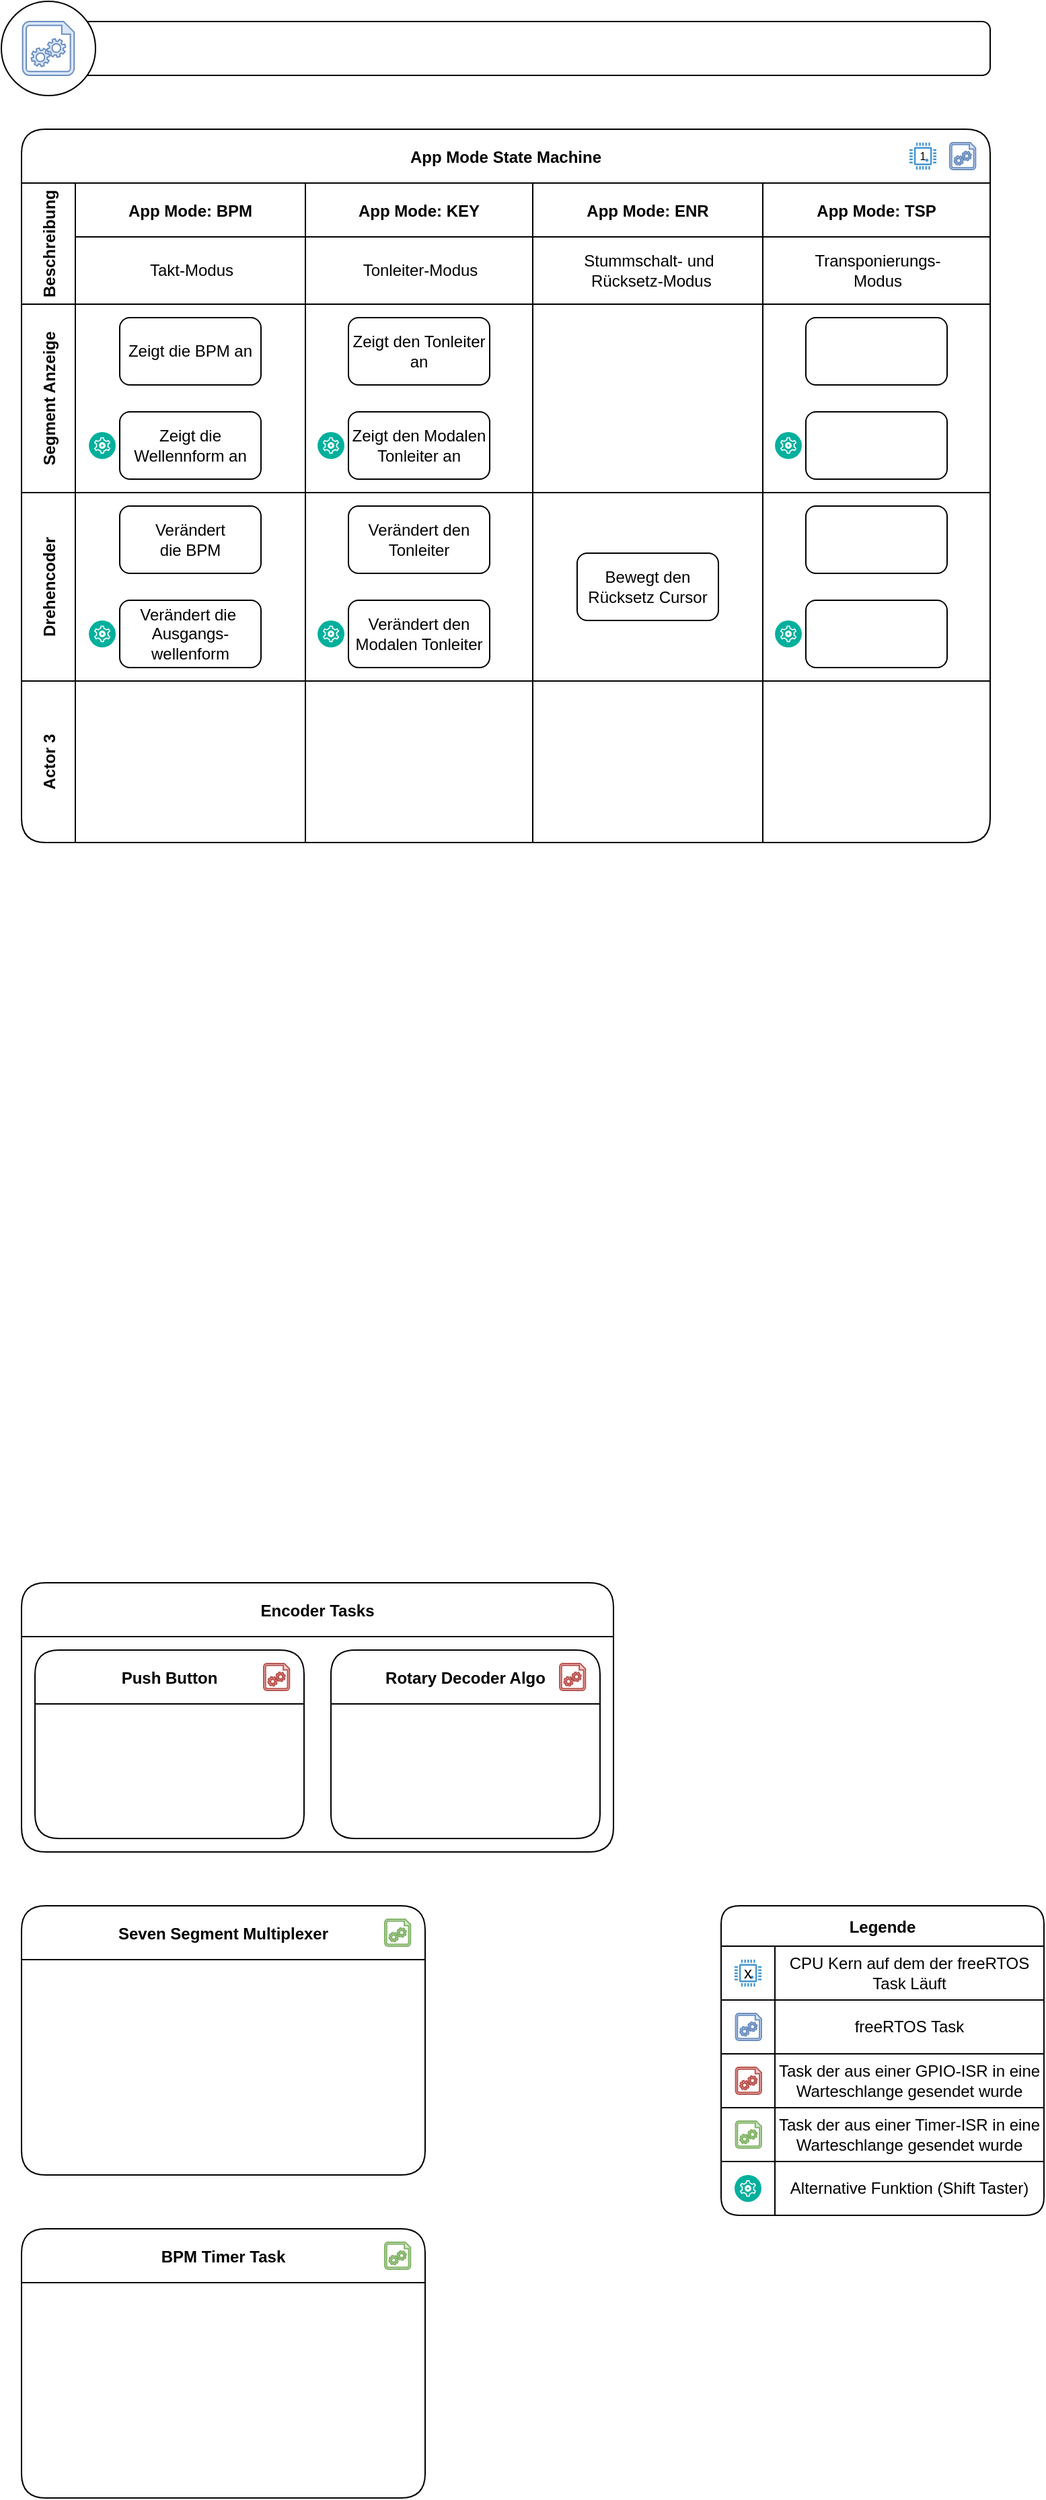 <mxfile version="16.1.2" type="device"><diagram id="66JFrUOHZTusCFq0ymd8" name="Page-1"><mxGraphModel dx="2462" dy="1275" grid="1" gridSize="10" guides="1" tooltips="1" connect="1" arrows="1" fold="1" page="1" pageScale="1" pageWidth="827" pageHeight="1169" math="0" shadow="0"><root><mxCell id="0"/><mxCell id="1" parent="0"/><mxCell id="9rjCM0bQBx6kfhwJKjFM-24" value="Seven Segment Multiplexer" style="swimlane;rounded=1;startSize=40;" parent="1" vertex="1"><mxGeometry x="-1600" y="1440" width="300" height="200" as="geometry"/></mxCell><mxCell id="9rjCM0bQBx6kfhwJKjFM-26" value="" style="sketch=0;aspect=fixed;pointerEvents=1;shadow=0;dashed=0;html=1;strokeColor=#82b366;labelPosition=center;verticalLabelPosition=bottom;verticalAlign=top;align=center;shape=mxgraph.azure.startup_task;fillColor=#d5e8d4;rounded=1;" parent="9rjCM0bQBx6kfhwJKjFM-24" vertex="1"><mxGeometry x="270" y="10" width="19.2" height="20" as="geometry"/></mxCell><mxCell id="9rjCM0bQBx6kfhwJKjFM-27" value="BPM Timer Task" style="swimlane;rounded=1;startSize=40;" parent="1" vertex="1"><mxGeometry x="-1600" y="1680" width="300" height="200" as="geometry"/></mxCell><mxCell id="9rjCM0bQBx6kfhwJKjFM-28" value="" style="sketch=0;aspect=fixed;pointerEvents=1;shadow=0;dashed=0;html=1;strokeColor=#82b366;labelPosition=center;verticalLabelPosition=bottom;verticalAlign=top;align=center;shape=mxgraph.azure.startup_task;fillColor=#d5e8d4;rounded=1;" parent="9rjCM0bQBx6kfhwJKjFM-27" vertex="1"><mxGeometry x="270" y="10" width="19.2" height="20" as="geometry"/></mxCell><mxCell id="9rjCM0bQBx6kfhwJKjFM-29" value="Encoder Tasks" style="swimlane;rounded=1;startSize=40;" parent="1" vertex="1"><mxGeometry x="-1600" y="1200" width="440" height="200" as="geometry"/></mxCell><mxCell id="9rjCM0bQBx6kfhwJKjFM-31" value="Push Button" style="swimlane;rounded=1;startSize=40;" parent="9rjCM0bQBx6kfhwJKjFM-29" vertex="1"><mxGeometry x="10" y="50" width="200" height="140" as="geometry"/></mxCell><mxCell id="9rjCM0bQBx6kfhwJKjFM-32" value="" style="sketch=0;aspect=fixed;pointerEvents=1;shadow=0;dashed=0;html=1;strokeColor=#b85450;labelPosition=center;verticalLabelPosition=bottom;verticalAlign=top;align=center;shape=mxgraph.azure.startup_task;fillColor=#f8cecc;rounded=1;" parent="9rjCM0bQBx6kfhwJKjFM-31" vertex="1"><mxGeometry x="170" y="10" width="19.2" height="20" as="geometry"/></mxCell><mxCell id="9rjCM0bQBx6kfhwJKjFM-33" value="Rotary Decoder Algo" style="swimlane;rounded=1;startSize=40;" parent="9rjCM0bQBx6kfhwJKjFM-29" vertex="1"><mxGeometry x="230" y="50" width="200" height="140" as="geometry"/></mxCell><mxCell id="9rjCM0bQBx6kfhwJKjFM-34" value="" style="sketch=0;aspect=fixed;pointerEvents=1;shadow=0;dashed=0;html=1;strokeColor=#b85450;labelPosition=center;verticalLabelPosition=bottom;verticalAlign=top;align=center;shape=mxgraph.azure.startup_task;fillColor=#f8cecc;rounded=1;" parent="9rjCM0bQBx6kfhwJKjFM-33" vertex="1"><mxGeometry x="170" y="10" width="19.2" height="20" as="geometry"/></mxCell><mxCell id="9rjCM0bQBx6kfhwJKjFM-47" value="Legende" style="shape=table;startSize=30;container=1;collapsible=0;childLayout=tableLayout;fontStyle=1;align=center;rounded=1;fontSize=12;" parent="1" vertex="1"><mxGeometry x="-1080" y="1440" width="240" height="230" as="geometry"/></mxCell><mxCell id="9rjCM0bQBx6kfhwJKjFM-48" value="" style="shape=tableRow;horizontal=0;startSize=0;swimlaneHead=0;swimlaneBody=0;top=0;left=0;bottom=0;right=0;collapsible=0;dropTarget=0;fillColor=none;points=[[0,0.5],[1,0.5]];portConstraint=eastwest;rounded=1;fontSize=12;" parent="9rjCM0bQBx6kfhwJKjFM-47" vertex="1"><mxGeometry y="30" width="240" height="40" as="geometry"/></mxCell><mxCell id="9rjCM0bQBx6kfhwJKjFM-49" value="&lt;span style=&quot;color: rgba(0, 0, 0, 0); font-family: monospace; font-size: 12px;&quot;&gt;%3CmxGraphModel%3E%3Croot%3E%3CmxCell%20id%3D%220%22%2F%3E%3CmxCell%20id%3D%221%22%20parent%3D%220%22%2F%3E%3CmxCell%20id%3D%222%22%20value%3D%22%26lt%3Bfont%20style%3D%26quot%3Bfont-size%3A%208px%3B%26quot%3B%26gt%3B1%26lt%3B%2Ffont%26gt%3B%22%20style%3D%22pointerEvents%3D1%3Bshadow%3D0%3Bdashed%3D0%3Bhtml%3D1%3BstrokeColor%3Dnone%3BfillColor%3D%234495D1%3BlabelPosition%3Dcenter%3BverticalLabelPosition%3Dmiddle%3BverticalAlign%3Dmiddle%3Balign%3Dcenter%3BoutlineConnect%3D0%3Bshape%3Dmxgraph.veeam.cpu%3Brounded%3D1%3BfontSize%3D8%3BwhiteSpace%3Dwrap%3B%22%20vertex%3D%221%22%20parent%3D%221%22%3E%3CmxGeometry%20x%3D%22-660%22%20y%3D%2250%22%20width%3D%2220%22%20height%3D%2220%22%20as%3D%22geometry%22%2F%3E%3C%2FmxCell%3E%3C%2Froot%3E%3C%2FmxGraphModel%3E&lt;/span&gt;" style="shape=partialRectangle;html=1;whiteSpace=wrap;connectable=0;fillColor=none;top=0;left=0;bottom=0;right=0;overflow=hidden;rounded=1;fontSize=12;" parent="9rjCM0bQBx6kfhwJKjFM-48" vertex="1"><mxGeometry width="40" height="40" as="geometry"><mxRectangle width="40" height="40" as="alternateBounds"/></mxGeometry></mxCell><mxCell id="9rjCM0bQBx6kfhwJKjFM-50" value="CPU Kern auf dem der freeRTOS Task Läuft" style="shape=partialRectangle;html=1;whiteSpace=wrap;connectable=0;fillColor=none;top=0;left=0;bottom=0;right=0;overflow=hidden;rounded=1;fontSize=12;" parent="9rjCM0bQBx6kfhwJKjFM-48" vertex="1"><mxGeometry x="40" width="200" height="40" as="geometry"><mxRectangle width="200" height="40" as="alternateBounds"/></mxGeometry></mxCell><mxCell id="9rjCM0bQBx6kfhwJKjFM-52" value="" style="shape=tableRow;horizontal=0;startSize=0;swimlaneHead=0;swimlaneBody=0;top=0;left=0;bottom=0;right=0;collapsible=0;dropTarget=0;fillColor=none;points=[[0,0.5],[1,0.5]];portConstraint=eastwest;rounded=1;fontSize=12;" parent="9rjCM0bQBx6kfhwJKjFM-47" vertex="1"><mxGeometry y="70" width="240" height="40" as="geometry"/></mxCell><mxCell id="9rjCM0bQBx6kfhwJKjFM-53" value="" style="shape=partialRectangle;html=1;whiteSpace=wrap;connectable=0;fillColor=none;top=0;left=0;bottom=0;right=0;overflow=hidden;rounded=1;fontSize=12;" parent="9rjCM0bQBx6kfhwJKjFM-52" vertex="1"><mxGeometry width="40" height="40" as="geometry"><mxRectangle width="40" height="40" as="alternateBounds"/></mxGeometry></mxCell><mxCell id="9rjCM0bQBx6kfhwJKjFM-54" value="freeRTOS Task" style="shape=partialRectangle;html=1;whiteSpace=wrap;connectable=0;fillColor=none;top=0;left=0;bottom=0;right=0;overflow=hidden;rounded=1;fontSize=12;" parent="9rjCM0bQBx6kfhwJKjFM-52" vertex="1"><mxGeometry x="40" width="200" height="40" as="geometry"><mxRectangle width="200" height="40" as="alternateBounds"/></mxGeometry></mxCell><mxCell id="9rjCM0bQBx6kfhwJKjFM-56" value="" style="shape=tableRow;horizontal=0;startSize=0;swimlaneHead=0;swimlaneBody=0;top=0;left=0;bottom=0;right=0;collapsible=0;dropTarget=0;fillColor=none;points=[[0,0.5],[1,0.5]];portConstraint=eastwest;rounded=1;fontSize=12;" parent="9rjCM0bQBx6kfhwJKjFM-47" vertex="1"><mxGeometry y="110" width="240" height="40" as="geometry"/></mxCell><mxCell id="9rjCM0bQBx6kfhwJKjFM-57" value="" style="shape=partialRectangle;html=1;whiteSpace=wrap;connectable=0;fillColor=none;top=0;left=0;bottom=0;right=0;overflow=hidden;rounded=1;fontSize=12;" parent="9rjCM0bQBx6kfhwJKjFM-56" vertex="1"><mxGeometry width="40" height="40" as="geometry"><mxRectangle width="40" height="40" as="alternateBounds"/></mxGeometry></mxCell><mxCell id="9rjCM0bQBx6kfhwJKjFM-58" value="Task der aus einer GPIO-ISR in eine Warteschlange gesendet wurde" style="shape=partialRectangle;html=1;whiteSpace=wrap;connectable=0;fillColor=none;top=0;left=0;bottom=0;right=0;overflow=hidden;rounded=1;fontSize=12;" parent="9rjCM0bQBx6kfhwJKjFM-56" vertex="1"><mxGeometry x="40" width="200" height="40" as="geometry"><mxRectangle width="200" height="40" as="alternateBounds"/></mxGeometry></mxCell><mxCell id="9rjCM0bQBx6kfhwJKjFM-64" style="shape=tableRow;horizontal=0;startSize=0;swimlaneHead=0;swimlaneBody=0;top=0;left=0;bottom=0;right=0;collapsible=0;dropTarget=0;fillColor=none;points=[[0,0.5],[1,0.5]];portConstraint=eastwest;rounded=1;fontSize=12;" parent="9rjCM0bQBx6kfhwJKjFM-47" vertex="1"><mxGeometry y="150" width="240" height="40" as="geometry"/></mxCell><mxCell id="9rjCM0bQBx6kfhwJKjFM-65" style="shape=partialRectangle;html=1;whiteSpace=wrap;connectable=0;fillColor=none;top=0;left=0;bottom=0;right=0;overflow=hidden;rounded=1;fontSize=12;" parent="9rjCM0bQBx6kfhwJKjFM-64" vertex="1"><mxGeometry width="40" height="40" as="geometry"><mxRectangle width="40" height="40" as="alternateBounds"/></mxGeometry></mxCell><mxCell id="9rjCM0bQBx6kfhwJKjFM-66" value="Task der aus einer Timer-ISR in eine Warteschlange gesendet wurde" style="shape=partialRectangle;html=1;whiteSpace=wrap;connectable=0;fillColor=none;top=0;left=0;bottom=0;right=0;overflow=hidden;rounded=1;fontSize=12;" parent="9rjCM0bQBx6kfhwJKjFM-64" vertex="1"><mxGeometry x="40" width="200" height="40" as="geometry"><mxRectangle width="200" height="40" as="alternateBounds"/></mxGeometry></mxCell><mxCell id="9rjCM0bQBx6kfhwJKjFM-67" style="shape=tableRow;horizontal=0;startSize=0;swimlaneHead=0;swimlaneBody=0;top=0;left=0;bottom=0;right=0;collapsible=0;dropTarget=0;fillColor=none;points=[[0,0.5],[1,0.5]];portConstraint=eastwest;rounded=1;fontSize=12;" parent="9rjCM0bQBx6kfhwJKjFM-47" vertex="1"><mxGeometry y="190" width="240" height="40" as="geometry"/></mxCell><mxCell id="9rjCM0bQBx6kfhwJKjFM-68" style="shape=partialRectangle;html=1;whiteSpace=wrap;connectable=0;fillColor=none;top=0;left=0;bottom=0;right=0;overflow=hidden;rounded=1;fontSize=12;" parent="9rjCM0bQBx6kfhwJKjFM-67" vertex="1"><mxGeometry width="40" height="40" as="geometry"><mxRectangle width="40" height="40" as="alternateBounds"/></mxGeometry></mxCell><mxCell id="9rjCM0bQBx6kfhwJKjFM-69" value="Alternative Funktion (Shift Taster)" style="shape=partialRectangle;html=1;whiteSpace=wrap;connectable=0;fillColor=none;top=0;left=0;bottom=0;right=0;overflow=hidden;rounded=1;fontSize=12;" parent="9rjCM0bQBx6kfhwJKjFM-67" vertex="1"><mxGeometry x="40" width="200" height="40" as="geometry"><mxRectangle width="200" height="40" as="alternateBounds"/></mxGeometry></mxCell><mxCell id="9rjCM0bQBx6kfhwJKjFM-60" value="x" style="pointerEvents=1;shadow=0;dashed=0;strokeColor=none;fillColor=#4495D1;labelPosition=center;verticalLabelPosition=middle;verticalAlign=middle;align=center;outlineConnect=0;shape=mxgraph.veeam.cpu;rounded=1;fontSize=12;labelBorderColor=none;labelBackgroundColor=none;whiteSpace=wrap;" parent="1" vertex="1"><mxGeometry x="-1070" y="1480" width="20" height="20" as="geometry"/></mxCell><mxCell id="9rjCM0bQBx6kfhwJKjFM-61" value="" style="sketch=0;aspect=fixed;pointerEvents=1;shadow=0;dashed=0;html=1;strokeColor=#6c8ebf;labelPosition=center;verticalLabelPosition=bottom;verticalAlign=top;align=center;shape=mxgraph.azure.startup_task;fillColor=#dae8fc;rounded=1;fontSize=12;" parent="1" vertex="1"><mxGeometry x="-1069.2" y="1520" width="19.2" height="20" as="geometry"/></mxCell><mxCell id="9rjCM0bQBx6kfhwJKjFM-63" value="" style="sketch=0;aspect=fixed;pointerEvents=1;shadow=0;dashed=0;html=1;strokeColor=#b85450;labelPosition=center;verticalLabelPosition=bottom;verticalAlign=top;align=center;shape=mxgraph.azure.startup_task;fillColor=#f8cecc;rounded=1;fontSize=12;" parent="1" vertex="1"><mxGeometry x="-1069.2" y="1560" width="19.2" height="20" as="geometry"/></mxCell><mxCell id="9rjCM0bQBx6kfhwJKjFM-70" value="" style="sketch=0;aspect=fixed;pointerEvents=1;shadow=0;dashed=0;html=1;strokeColor=#82b366;labelPosition=center;verticalLabelPosition=bottom;verticalAlign=top;align=center;shape=mxgraph.azure.startup_task;fillColor=#d5e8d4;rounded=1;fontSize=12;" parent="1" vertex="1"><mxGeometry x="-1069.2" y="1600" width="19.2" height="20" as="geometry"/></mxCell><mxCell id="9rjCM0bQBx6kfhwJKjFM-81" value="" style="aspect=fixed;perimeter=ellipsePerimeter;html=1;align=center;shadow=0;dashed=0;fontColor=#4277BB;labelBackgroundColor=#ffffff;fontSize=12;spacingTop=3;image;image=img/lib/ibm/management/management.svg;rounded=1;fillColor=#FF6666;" parent="1" vertex="1"><mxGeometry x="-1070" y="1640" width="20" height="20" as="geometry"/></mxCell><mxCell id="9rjCM0bQBx6kfhwJKjFM-116" value="App Mode State Machine" style="shape=table;childLayout=tableLayout;startSize=40;collapsible=0;recursiveResize=0;expand=0;fontStyle=1;rounded=1;" parent="1" vertex="1"><mxGeometry x="-1600" y="120" width="720" height="530" as="geometry"/></mxCell><mxCell id="9rjCM0bQBx6kfhwJKjFM-117" value="Beschreibung" style="shape=tableRow;horizontal=0;startSize=40;swimlaneHead=0;swimlaneBody=0;top=0;left=0;bottom=0;right=0;dropTarget=0;fillColor=none;collapsible=0;recursiveResize=0;expand=0;fontStyle=1;" parent="9rjCM0bQBx6kfhwJKjFM-116" vertex="1"><mxGeometry y="40" width="720" height="90" as="geometry"/></mxCell><mxCell id="9rjCM0bQBx6kfhwJKjFM-118" value="App Mode: BPM" style="swimlane;swimlaneHead=0;swimlaneBody=0;fontStyle=0;connectable=0;fillColor=none;startSize=40;collapsible=0;recursiveResize=0;expand=0;fontStyle=1;" parent="9rjCM0bQBx6kfhwJKjFM-117" vertex="1"><mxGeometry x="40" width="171" height="90" as="geometry"><mxRectangle width="171" height="90" as="alternateBounds"/></mxGeometry></mxCell><mxCell id="9rjCM0bQBx6kfhwJKjFM-119" value="Takt-Modus" style="text;html=1;align=center;verticalAlign=middle;resizable=0;points=[];autosize=1;strokeColor=none;fillColor=none;fontSize=12;" parent="9rjCM0bQBx6kfhwJKjFM-118" vertex="1"><mxGeometry x="45.5" y="55" width="80" height="20" as="geometry"/></mxCell><mxCell id="9rjCM0bQBx6kfhwJKjFM-120" value="App Mode: KEY" style="swimlane;swimlaneHead=0;swimlaneBody=0;fontStyle=0;connectable=0;fillColor=none;startSize=40;collapsible=0;recursiveResize=0;expand=0;fontStyle=1;" parent="9rjCM0bQBx6kfhwJKjFM-117" vertex="1"><mxGeometry x="211" width="169" height="90" as="geometry"><mxRectangle width="169" height="90" as="alternateBounds"/></mxGeometry></mxCell><mxCell id="9rjCM0bQBx6kfhwJKjFM-121" value="Tonleiter-Modus" style="text;html=1;align=center;verticalAlign=middle;resizable=0;points=[];autosize=1;strokeColor=none;fillColor=none;fontSize=12;" parent="9rjCM0bQBx6kfhwJKjFM-120" vertex="1"><mxGeometry x="34.5" y="55" width="100" height="20" as="geometry"/></mxCell><mxCell id="9rjCM0bQBx6kfhwJKjFM-122" value="App Mode: ENR" style="swimlane;swimlaneHead=0;swimlaneBody=0;fontStyle=0;connectable=0;fillColor=none;startSize=40;collapsible=0;recursiveResize=0;expand=0;fontStyle=1;" parent="9rjCM0bQBx6kfhwJKjFM-117" vertex="1"><mxGeometry x="380" width="171" height="90" as="geometry"><mxRectangle width="171" height="90" as="alternateBounds"/></mxGeometry></mxCell><mxCell id="9rjCM0bQBx6kfhwJKjFM-123" value="Stummschalt- und&lt;br&gt;&amp;nbsp;Rücksetz-Modus" style="text;html=1;align=center;verticalAlign=middle;resizable=0;points=[];autosize=1;strokeColor=none;fillColor=none;fontSize=12;" parent="9rjCM0bQBx6kfhwJKjFM-122" vertex="1"><mxGeometry x="30.5" y="50" width="110" height="30" as="geometry"/></mxCell><mxCell id="9rjCM0bQBx6kfhwJKjFM-124" value="App Mode: TSP" style="swimlane;swimlaneHead=0;swimlaneBody=0;fontStyle=0;connectable=0;fillColor=none;startSize=40;collapsible=0;recursiveResize=0;expand=0;fontStyle=1;" parent="9rjCM0bQBx6kfhwJKjFM-117" vertex="1"><mxGeometry x="551" width="169" height="90" as="geometry"><mxRectangle width="169" height="90" as="alternateBounds"/></mxGeometry></mxCell><mxCell id="9rjCM0bQBx6kfhwJKjFM-125" value="Transponierungs-&lt;br&gt;Modus" style="text;html=1;align=center;verticalAlign=middle;resizable=0;points=[];autosize=1;strokeColor=none;fillColor=none;fontSize=12;" parent="9rjCM0bQBx6kfhwJKjFM-124" vertex="1"><mxGeometry x="29.5" y="50" width="110" height="30" as="geometry"/></mxCell><mxCell id="9rjCM0bQBx6kfhwJKjFM-126" value="Segment Anzeige" style="shape=tableRow;horizontal=0;startSize=40;swimlaneHead=0;swimlaneBody=0;top=0;left=0;bottom=0;right=0;dropTarget=0;fillColor=none;collapsible=0;recursiveResize=0;expand=0;fontStyle=1;" parent="9rjCM0bQBx6kfhwJKjFM-116" vertex="1"><mxGeometry y="130" width="720" height="140" as="geometry"/></mxCell><mxCell id="9rjCM0bQBx6kfhwJKjFM-127" style="swimlane;swimlaneHead=0;swimlaneBody=0;fontStyle=0;connectable=0;startSize=0;collapsible=0;recursiveResize=0;expand=0;fontStyle=1;" parent="9rjCM0bQBx6kfhwJKjFM-126" vertex="1"><mxGeometry x="40" width="171" height="140" as="geometry"><mxRectangle width="171" height="140" as="alternateBounds"/></mxGeometry></mxCell><mxCell id="9rjCM0bQBx6kfhwJKjFM-128" value="Zeigt die BPM an" style="rounded=1;whiteSpace=wrap;html=1;fontSize=12;" parent="9rjCM0bQBx6kfhwJKjFM-127" vertex="1"><mxGeometry x="33" y="10" width="105" height="50" as="geometry"/></mxCell><mxCell id="9rjCM0bQBx6kfhwJKjFM-129" value="Zeigt die Wellennform an" style="rounded=1;whiteSpace=wrap;html=1;fontSize=12;" parent="9rjCM0bQBx6kfhwJKjFM-127" vertex="1"><mxGeometry x="33" y="80" width="105" height="50" as="geometry"/></mxCell><mxCell id="9rjCM0bQBx6kfhwJKjFM-164" value="" style="aspect=fixed;perimeter=ellipsePerimeter;html=1;align=center;shadow=0;dashed=0;fontColor=#4277BB;labelBackgroundColor=#ffffff;fontSize=12;spacingTop=3;image;image=img/lib/ibm/management/management.svg;rounded=1;fillColor=#FF6666;direction=west;" parent="9rjCM0bQBx6kfhwJKjFM-127" vertex="1"><mxGeometry x="10" y="95" width="20" height="20" as="geometry"/></mxCell><mxCell id="9rjCM0bQBx6kfhwJKjFM-131" style="swimlane;swimlaneHead=0;swimlaneBody=0;fontStyle=0;connectable=0;fillColor=none;startSize=0;collapsible=0;recursiveResize=0;expand=0;fontStyle=1;" parent="9rjCM0bQBx6kfhwJKjFM-126" vertex="1"><mxGeometry x="211" width="169" height="140" as="geometry"><mxRectangle width="169" height="140" as="alternateBounds"/></mxGeometry></mxCell><mxCell id="9rjCM0bQBx6kfhwJKjFM-132" value="Zeigt den Modalen&lt;br&gt;Tonleiter an" style="rounded=1;whiteSpace=wrap;html=1;fontSize=12;" parent="9rjCM0bQBx6kfhwJKjFM-131" vertex="1"><mxGeometry x="32" y="80" width="105" height="50" as="geometry"/></mxCell><mxCell id="9rjCM0bQBx6kfhwJKjFM-134" value="Zeigt den Tonleiter&lt;br&gt;an" style="rounded=1;whiteSpace=wrap;html=1;fontSize=12;" parent="9rjCM0bQBx6kfhwJKjFM-131" vertex="1"><mxGeometry x="32" y="10" width="105" height="50" as="geometry"/></mxCell><mxCell id="9rjCM0bQBx6kfhwJKjFM-166" value="" style="aspect=fixed;perimeter=ellipsePerimeter;html=1;align=center;shadow=0;dashed=0;fontColor=#4277BB;labelBackgroundColor=#ffffff;fontSize=12;spacingTop=3;image;image=img/lib/ibm/management/management.svg;rounded=1;fillColor=#FF6666;direction=west;" parent="9rjCM0bQBx6kfhwJKjFM-131" vertex="1"><mxGeometry x="9" y="95" width="20" height="20" as="geometry"/></mxCell><mxCell id="9rjCM0bQBx6kfhwJKjFM-135" style="swimlane;swimlaneHead=0;swimlaneBody=0;fontStyle=0;connectable=0;fillColor=none;startSize=0;collapsible=0;recursiveResize=0;expand=0;fontStyle=1;" parent="9rjCM0bQBx6kfhwJKjFM-126" vertex="1"><mxGeometry x="380" width="171" height="140" as="geometry"><mxRectangle width="171" height="140" as="alternateBounds"/></mxGeometry></mxCell><mxCell id="9rjCM0bQBx6kfhwJKjFM-137" style="swimlane;swimlaneHead=0;swimlaneBody=0;fontStyle=0;connectable=0;fillColor=none;startSize=0;collapsible=0;recursiveResize=0;expand=0;fontStyle=1;" parent="9rjCM0bQBx6kfhwJKjFM-126" vertex="1"><mxGeometry x="551" width="169" height="140" as="geometry"><mxRectangle width="169" height="140" as="alternateBounds"/></mxGeometry></mxCell><mxCell id="9rjCM0bQBx6kfhwJKjFM-138" value="" style="rounded=1;whiteSpace=wrap;html=1;fontSize=12;" parent="9rjCM0bQBx6kfhwJKjFM-137" vertex="1"><mxGeometry x="32" y="10" width="105" height="50" as="geometry"/></mxCell><mxCell id="9rjCM0bQBx6kfhwJKjFM-139" value="" style="rounded=1;whiteSpace=wrap;html=1;fontSize=12;" parent="9rjCM0bQBx6kfhwJKjFM-137" vertex="1"><mxGeometry x="32" y="80" width="105" height="50" as="geometry"/></mxCell><mxCell id="9rjCM0bQBx6kfhwJKjFM-169" value="" style="aspect=fixed;perimeter=ellipsePerimeter;html=1;align=center;shadow=0;dashed=0;fontColor=#4277BB;labelBackgroundColor=#ffffff;fontSize=12;spacingTop=3;image;image=img/lib/ibm/management/management.svg;rounded=1;fillColor=#FF6666;direction=west;" parent="9rjCM0bQBx6kfhwJKjFM-137" vertex="1"><mxGeometry x="9" y="95" width="20" height="20" as="geometry"/></mxCell><mxCell id="9rjCM0bQBx6kfhwJKjFM-141" value="Drehencoder" style="shape=tableRow;horizontal=0;startSize=40;swimlaneHead=0;swimlaneBody=0;top=0;left=0;bottom=0;right=0;dropTarget=0;fillColor=none;collapsible=0;recursiveResize=0;expand=0;fontStyle=1;" parent="9rjCM0bQBx6kfhwJKjFM-116" vertex="1"><mxGeometry y="270" width="720" height="140" as="geometry"/></mxCell><mxCell id="9rjCM0bQBx6kfhwJKjFM-142" value="" style="swimlane;swimlaneHead=0;swimlaneBody=0;fontStyle=0;connectable=0;startSize=0;collapsible=0;recursiveResize=0;expand=0;fontStyle=1;" parent="9rjCM0bQBx6kfhwJKjFM-141" vertex="1"><mxGeometry x="40" width="171" height="140" as="geometry"><mxRectangle width="171" height="140" as="alternateBounds"/></mxGeometry></mxCell><mxCell id="9rjCM0bQBx6kfhwJKjFM-143" value="Verändert&lt;br&gt;die BPM" style="rounded=1;whiteSpace=wrap;html=1;fontSize=12;" parent="9rjCM0bQBx6kfhwJKjFM-142" vertex="1"><mxGeometry x="33" y="10" width="105" height="50" as="geometry"/></mxCell><mxCell id="9rjCM0bQBx6kfhwJKjFM-144" value="Verändert die&amp;nbsp;&lt;br&gt;Ausgangs-&lt;br&gt;wellenform" style="rounded=1;whiteSpace=wrap;html=1;fontSize=12;" parent="9rjCM0bQBx6kfhwJKjFM-142" vertex="1"><mxGeometry x="33" y="80" width="105" height="50" as="geometry"/></mxCell><mxCell id="9rjCM0bQBx6kfhwJKjFM-163" value="" style="aspect=fixed;perimeter=ellipsePerimeter;html=1;align=center;shadow=0;dashed=0;fontColor=#4277BB;labelBackgroundColor=#ffffff;fontSize=12;spacingTop=3;image;image=img/lib/ibm/management/management.svg;rounded=1;fillColor=#FF6666;direction=west;" parent="9rjCM0bQBx6kfhwJKjFM-142" vertex="1"><mxGeometry x="10" y="95" width="20" height="20" as="geometry"/></mxCell><mxCell id="9rjCM0bQBx6kfhwJKjFM-146" value="" style="swimlane;swimlaneHead=0;swimlaneBody=0;fontStyle=0;connectable=0;fillColor=none;startSize=0;collapsible=0;recursiveResize=0;expand=0;fontStyle=1;" parent="9rjCM0bQBx6kfhwJKjFM-141" vertex="1"><mxGeometry x="211" width="169" height="140" as="geometry"><mxRectangle width="169" height="140" as="alternateBounds"/></mxGeometry></mxCell><mxCell id="9rjCM0bQBx6kfhwJKjFM-147" value="Verändert den Tonleiter" style="rounded=1;whiteSpace=wrap;html=1;fontSize=12;" parent="9rjCM0bQBx6kfhwJKjFM-146" vertex="1"><mxGeometry x="32" y="10" width="105" height="50" as="geometry"/></mxCell><mxCell id="9rjCM0bQBx6kfhwJKjFM-148" value="Verändert den&lt;br&gt;Modalen Tonleiter" style="rounded=1;whiteSpace=wrap;html=1;fontSize=12;" parent="9rjCM0bQBx6kfhwJKjFM-146" vertex="1"><mxGeometry x="32" y="80" width="105" height="50" as="geometry"/></mxCell><mxCell id="9rjCM0bQBx6kfhwJKjFM-165" value="" style="aspect=fixed;perimeter=ellipsePerimeter;html=1;align=center;shadow=0;dashed=0;fontColor=#4277BB;labelBackgroundColor=#ffffff;fontSize=12;spacingTop=3;image;image=img/lib/ibm/management/management.svg;rounded=1;fillColor=#FF6666;direction=west;" parent="9rjCM0bQBx6kfhwJKjFM-146" vertex="1"><mxGeometry x="9" y="95" width="20" height="20" as="geometry"/></mxCell><mxCell id="9rjCM0bQBx6kfhwJKjFM-150" value="" style="swimlane;swimlaneHead=0;swimlaneBody=0;fontStyle=0;connectable=0;fillColor=none;startSize=0;collapsible=0;recursiveResize=0;expand=0;fontStyle=1;" parent="9rjCM0bQBx6kfhwJKjFM-141" vertex="1"><mxGeometry x="380" width="171" height="140" as="geometry"><mxRectangle width="171" height="140" as="alternateBounds"/></mxGeometry></mxCell><mxCell id="9rjCM0bQBx6kfhwJKjFM-151" value="Bewegt den Rücksetz Cursor" style="rounded=1;whiteSpace=wrap;html=1;fontSize=12;" parent="9rjCM0bQBx6kfhwJKjFM-150" vertex="1"><mxGeometry x="33" y="45" width="105" height="50" as="geometry"/></mxCell><mxCell id="9rjCM0bQBx6kfhwJKjFM-152" style="swimlane;swimlaneHead=0;swimlaneBody=0;fontStyle=0;connectable=0;fillColor=none;startSize=0;collapsible=0;recursiveResize=0;expand=0;fontStyle=1;" parent="9rjCM0bQBx6kfhwJKjFM-141" vertex="1"><mxGeometry x="551" width="169" height="140" as="geometry"><mxRectangle width="169" height="140" as="alternateBounds"/></mxGeometry></mxCell><mxCell id="9rjCM0bQBx6kfhwJKjFM-153" value="" style="rounded=1;whiteSpace=wrap;html=1;fontSize=12;" parent="9rjCM0bQBx6kfhwJKjFM-152" vertex="1"><mxGeometry x="32" y="10" width="105" height="50" as="geometry"/></mxCell><mxCell id="9rjCM0bQBx6kfhwJKjFM-154" value="" style="rounded=1;whiteSpace=wrap;html=1;fontSize=12;" parent="9rjCM0bQBx6kfhwJKjFM-152" vertex="1"><mxGeometry x="32" y="80" width="105" height="50" as="geometry"/></mxCell><mxCell id="9rjCM0bQBx6kfhwJKjFM-167" value="" style="aspect=fixed;perimeter=ellipsePerimeter;html=1;align=center;shadow=0;dashed=0;fontColor=#4277BB;labelBackgroundColor=#ffffff;fontSize=12;spacingTop=3;image;image=img/lib/ibm/management/management.svg;rounded=1;fillColor=#FF6666;direction=west;" parent="9rjCM0bQBx6kfhwJKjFM-152" vertex="1"><mxGeometry x="9" y="95" width="20" height="20" as="geometry"/></mxCell><mxCell id="9rjCM0bQBx6kfhwJKjFM-156" value="Actor 3" style="shape=tableRow;horizontal=0;startSize=40;swimlaneHead=0;swimlaneBody=0;top=0;left=0;bottom=0;right=0;dropTarget=0;fillColor=none;collapsible=0;recursiveResize=0;expand=0;fontStyle=1;" parent="9rjCM0bQBx6kfhwJKjFM-116" vertex="1"><mxGeometry y="410" width="720" height="120" as="geometry"/></mxCell><mxCell id="9rjCM0bQBx6kfhwJKjFM-157" value="" style="swimlane;swimlaneHead=0;swimlaneBody=0;fontStyle=0;connectable=0;fillColor=none;startSize=0;collapsible=0;recursiveResize=0;expand=0;fontStyle=1;" parent="9rjCM0bQBx6kfhwJKjFM-156" vertex="1"><mxGeometry x="40" width="171" height="120" as="geometry"><mxRectangle width="171" height="120" as="alternateBounds"/></mxGeometry></mxCell><mxCell id="9rjCM0bQBx6kfhwJKjFM-158" value="" style="swimlane;swimlaneHead=0;swimlaneBody=0;fontStyle=0;connectable=0;fillColor=none;startSize=0;collapsible=0;recursiveResize=0;expand=0;fontStyle=1;" parent="9rjCM0bQBx6kfhwJKjFM-156" vertex="1"><mxGeometry x="211" width="169" height="120" as="geometry"><mxRectangle width="169" height="120" as="alternateBounds"/></mxGeometry></mxCell><mxCell id="9rjCM0bQBx6kfhwJKjFM-159" value="" style="swimlane;swimlaneHead=0;swimlaneBody=0;fontStyle=0;connectable=0;fillColor=none;startSize=0;collapsible=0;recursiveResize=0;expand=0;fontStyle=1;" parent="9rjCM0bQBx6kfhwJKjFM-156" vertex="1"><mxGeometry x="380" width="171" height="120" as="geometry"><mxRectangle width="171" height="120" as="alternateBounds"/></mxGeometry></mxCell><mxCell id="9rjCM0bQBx6kfhwJKjFM-160" style="swimlane;swimlaneHead=0;swimlaneBody=0;fontStyle=0;connectable=0;fillColor=none;startSize=0;collapsible=0;recursiveResize=0;expand=0;fontStyle=1;" parent="9rjCM0bQBx6kfhwJKjFM-156" vertex="1"><mxGeometry x="551" width="169" height="120" as="geometry"><mxRectangle width="169" height="120" as="alternateBounds"/></mxGeometry></mxCell><mxCell id="9rjCM0bQBx6kfhwJKjFM-161" value="" style="sketch=0;aspect=fixed;pointerEvents=1;shadow=0;dashed=0;html=1;strokeColor=#6c8ebf;labelPosition=center;verticalLabelPosition=bottom;verticalAlign=top;align=center;shape=mxgraph.azure.startup_task;fillColor=#dae8fc;rounded=1;" parent="1" vertex="1"><mxGeometry x="-910" y="130" width="19.2" height="20" as="geometry"/></mxCell><mxCell id="9rjCM0bQBx6kfhwJKjFM-162" value="&lt;font style=&quot;font-size: 8px;&quot;&gt;1&lt;/font&gt;" style="pointerEvents=1;shadow=0;dashed=0;html=1;strokeColor=none;fillColor=#4495D1;labelPosition=center;verticalLabelPosition=middle;verticalAlign=middle;align=center;outlineConnect=0;shape=mxgraph.veeam.cpu;rounded=1;fontSize=8;whiteSpace=wrap;" parent="1" vertex="1"><mxGeometry x="-940" y="130" width="20" height="20" as="geometry"/></mxCell><mxCell id="9rjCM0bQBx6kfhwJKjFM-170" value="" style="rounded=1;whiteSpace=wrap;html=1;fontSize=12;" parent="1" vertex="1"><mxGeometry x="-1600" y="40" width="720" height="40" as="geometry"/></mxCell><mxCell id="9rjCM0bQBx6kfhwJKjFM-171" value="" style="ellipse;whiteSpace=wrap;html=1;aspect=fixed;rounded=1;fontSize=12;" parent="1" vertex="1"><mxGeometry x="-1615" y="25" width="70" height="70" as="geometry"/></mxCell><mxCell id="9rjCM0bQBx6kfhwJKjFM-172" value="" style="sketch=0;aspect=fixed;pointerEvents=1;shadow=0;dashed=0;html=1;strokeColor=#6c8ebf;labelPosition=center;verticalLabelPosition=bottom;verticalAlign=top;align=center;shape=mxgraph.azure.startup_task;fillColor=#dae8fc;rounded=1;" parent="1" vertex="1"><mxGeometry x="-1599.2" y="40" width="38.4" height="40" as="geometry"/></mxCell></root></mxGraphModel></diagram></mxfile>